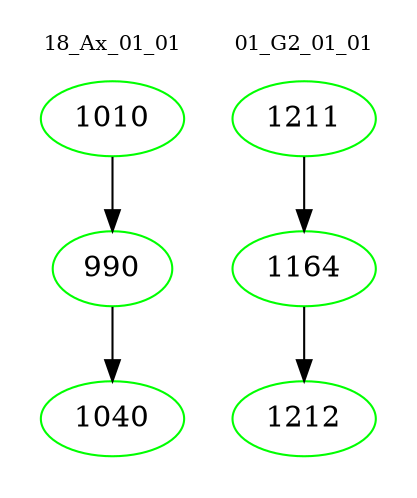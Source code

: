 digraph{
subgraph cluster_0 {
color = white
label = "18_Ax_01_01";
fontsize=10;
T0_1010 [label="1010", color="green"]
T0_1010 -> T0_990 [color="black"]
T0_990 [label="990", color="green"]
T0_990 -> T0_1040 [color="black"]
T0_1040 [label="1040", color="green"]
}
subgraph cluster_1 {
color = white
label = "01_G2_01_01";
fontsize=10;
T1_1211 [label="1211", color="green"]
T1_1211 -> T1_1164 [color="black"]
T1_1164 [label="1164", color="green"]
T1_1164 -> T1_1212 [color="black"]
T1_1212 [label="1212", color="green"]
}
}
